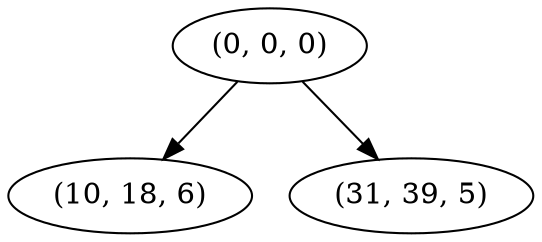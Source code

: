 digraph tree {
    "(0, 0, 0)";
    "(10, 18, 6)";
    "(31, 39, 5)";
    "(0, 0, 0)" -> "(10, 18, 6)";
    "(0, 0, 0)" -> "(31, 39, 5)";
}
